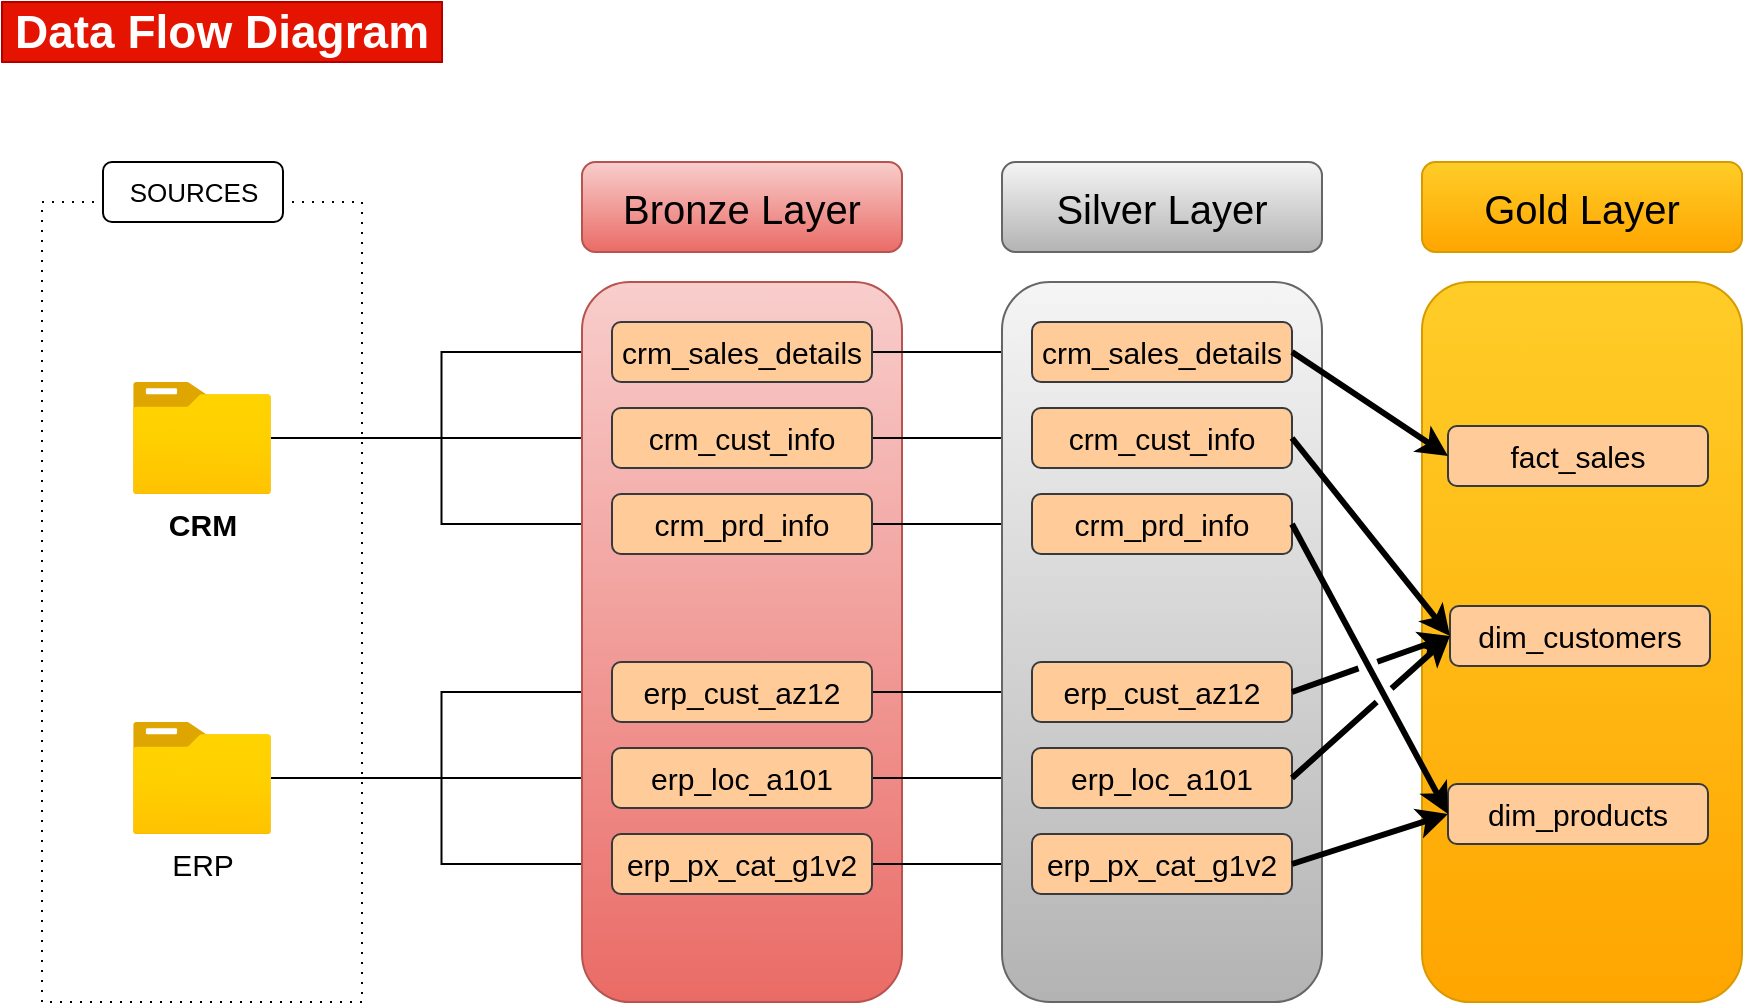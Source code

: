 <mxfile version="28.1.2">
  <diagram name="Page-1" id="QttzfYAYgpauJIImX8hm">
    <mxGraphModel dx="965" dy="640" grid="1" gridSize="10" guides="1" tooltips="1" connect="1" arrows="1" fold="1" page="1" pageScale="1" pageWidth="850" pageHeight="1100" math="0" shadow="0">
      <root>
        <mxCell id="0" />
        <mxCell id="1" parent="0" />
        <mxCell id="dK9NXO_dAXbxeQVogekv-1" value="" style="rounded=0;whiteSpace=wrap;html=1;dashed=1;dashPattern=1 4;" parent="1" vertex="1">
          <mxGeometry x="40" y="120" width="160" height="400" as="geometry" />
        </mxCell>
        <mxCell id="dK9NXO_dAXbxeQVogekv-2" value="SOURCES" style="rounded=1;whiteSpace=wrap;html=1;fontSize=13;" parent="1" vertex="1">
          <mxGeometry x="70.5" y="100" width="90" height="30" as="geometry" />
        </mxCell>
        <mxCell id="dK9NXO_dAXbxeQVogekv-3" value="Data Flow Diagram" style="text;html=1;align=center;verticalAlign=middle;whiteSpace=wrap;rounded=0;fontStyle=1;fontSize=23;fillColor=#e51400;strokeColor=#B20000;fontColor=#ffffff;" parent="1" vertex="1">
          <mxGeometry x="20" y="20" width="220" height="30" as="geometry" />
        </mxCell>
        <mxCell id="dK9NXO_dAXbxeQVogekv-15" style="edgeStyle=orthogonalEdgeStyle;rounded=0;orthogonalLoop=1;jettySize=auto;html=1;entryX=0;entryY=0.5;entryDx=0;entryDy=0;" parent="1" source="dK9NXO_dAXbxeQVogekv-4" target="dK9NXO_dAXbxeQVogekv-13" edge="1">
          <mxGeometry relative="1" as="geometry" />
        </mxCell>
        <mxCell id="dK9NXO_dAXbxeQVogekv-16" style="edgeStyle=orthogonalEdgeStyle;rounded=0;orthogonalLoop=1;jettySize=auto;html=1;" parent="1" source="dK9NXO_dAXbxeQVogekv-4" target="dK9NXO_dAXbxeQVogekv-12" edge="1">
          <mxGeometry relative="1" as="geometry" />
        </mxCell>
        <mxCell id="dK9NXO_dAXbxeQVogekv-17" style="edgeStyle=orthogonalEdgeStyle;rounded=0;orthogonalLoop=1;jettySize=auto;html=1;entryX=0;entryY=0.5;entryDx=0;entryDy=0;" parent="1" source="dK9NXO_dAXbxeQVogekv-4" target="dK9NXO_dAXbxeQVogekv-14" edge="1">
          <mxGeometry relative="1" as="geometry" />
        </mxCell>
        <mxCell id="dK9NXO_dAXbxeQVogekv-4" value="CRM" style="image;aspect=fixed;html=1;points=[];align=center;fontSize=15;image=img/lib/azure2/general/Folder_Blank.svg;fontStyle=1" parent="1" vertex="1">
          <mxGeometry x="85.5" y="210" width="69" height="56.0" as="geometry" />
        </mxCell>
        <mxCell id="dK9NXO_dAXbxeQVogekv-21" style="edgeStyle=orthogonalEdgeStyle;rounded=0;orthogonalLoop=1;jettySize=auto;html=1;" parent="1" source="dK9NXO_dAXbxeQVogekv-7" target="dK9NXO_dAXbxeQVogekv-18" edge="1">
          <mxGeometry relative="1" as="geometry" />
        </mxCell>
        <mxCell id="dK9NXO_dAXbxeQVogekv-22" style="edgeStyle=orthogonalEdgeStyle;rounded=0;orthogonalLoop=1;jettySize=auto;html=1;entryX=0;entryY=0.5;entryDx=0;entryDy=0;" parent="1" source="dK9NXO_dAXbxeQVogekv-7" target="dK9NXO_dAXbxeQVogekv-19" edge="1">
          <mxGeometry relative="1" as="geometry" />
        </mxCell>
        <mxCell id="dK9NXO_dAXbxeQVogekv-23" style="edgeStyle=orthogonalEdgeStyle;rounded=0;orthogonalLoop=1;jettySize=auto;html=1;entryX=0;entryY=0.5;entryDx=0;entryDy=0;" parent="1" source="dK9NXO_dAXbxeQVogekv-7" target="dK9NXO_dAXbxeQVogekv-20" edge="1">
          <mxGeometry relative="1" as="geometry" />
        </mxCell>
        <mxCell id="dK9NXO_dAXbxeQVogekv-7" value="ERP" style="image;aspect=fixed;html=1;points=[];align=center;fontSize=15;image=img/lib/azure2/general/Folder_Blank.svg;" parent="1" vertex="1">
          <mxGeometry x="85.5" y="380" width="69" height="56.0" as="geometry" />
        </mxCell>
        <mxCell id="dK9NXO_dAXbxeQVogekv-9" value="" style="rounded=1;whiteSpace=wrap;html=1;fillColor=#f8cecc;strokeColor=#b85450;fillStyle=solid;labelBorderColor=default;movable=1;resizable=1;rotatable=1;deletable=1;editable=1;locked=0;connectable=1;gradientColor=#ea6b66;" parent="1" vertex="1">
          <mxGeometry x="310" y="160" width="160" height="360" as="geometry" />
        </mxCell>
        <mxCell id="dK9NXO_dAXbxeQVogekv-10" value="Bronze Layer" style="rounded=1;whiteSpace=wrap;html=1;fontSize=20;fillColor=#f8cecc;strokeColor=#b85450;gradientColor=#ea6b66;" parent="1" vertex="1">
          <mxGeometry x="310" y="100" width="160" height="45" as="geometry" />
        </mxCell>
        <mxCell id="tJ13iiuYrcsbf-M7zzSq-15" style="edgeStyle=orthogonalEdgeStyle;rounded=0;orthogonalLoop=1;jettySize=auto;html=1;entryX=0;entryY=0.5;entryDx=0;entryDy=0;" parent="1" source="dK9NXO_dAXbxeQVogekv-12" target="tJ13iiuYrcsbf-M7zzSq-9" edge="1">
          <mxGeometry relative="1" as="geometry" />
        </mxCell>
        <mxCell id="dK9NXO_dAXbxeQVogekv-12" value="crm_sales_details" style="rounded=1;whiteSpace=wrap;html=1;fontSize=15;fillColor=#ffcc99;strokeColor=#36393d;fontColor=#000000;" parent="1" vertex="1">
          <mxGeometry x="325" y="180" width="130" height="30" as="geometry" />
        </mxCell>
        <mxCell id="tJ13iiuYrcsbf-M7zzSq-16" style="edgeStyle=orthogonalEdgeStyle;rounded=0;orthogonalLoop=1;jettySize=auto;html=1;" parent="1" source="dK9NXO_dAXbxeQVogekv-13" target="tJ13iiuYrcsbf-M7zzSq-10" edge="1">
          <mxGeometry relative="1" as="geometry" />
        </mxCell>
        <mxCell id="dK9NXO_dAXbxeQVogekv-13" value="crm_cust_info" style="rounded=1;whiteSpace=wrap;html=1;fontSize=15;fillColor=#ffcc99;strokeColor=#36393d;fontColor=#000000;" parent="1" vertex="1">
          <mxGeometry x="325" y="223" width="130" height="30" as="geometry" />
        </mxCell>
        <mxCell id="tJ13iiuYrcsbf-M7zzSq-17" style="edgeStyle=orthogonalEdgeStyle;rounded=0;orthogonalLoop=1;jettySize=auto;html=1;entryX=0;entryY=0.5;entryDx=0;entryDy=0;" parent="1" source="dK9NXO_dAXbxeQVogekv-14" target="tJ13iiuYrcsbf-M7zzSq-11" edge="1">
          <mxGeometry relative="1" as="geometry" />
        </mxCell>
        <mxCell id="dK9NXO_dAXbxeQVogekv-14" value="crm_prd_info" style="rounded=1;whiteSpace=wrap;html=1;fontSize=15;fillColor=#ffcc99;strokeColor=#36393d;fontColor=#000000;labelBackgroundColor=none;" parent="1" vertex="1">
          <mxGeometry x="325" y="266" width="130" height="30" as="geometry" />
        </mxCell>
        <mxCell id="tJ13iiuYrcsbf-M7zzSq-18" style="edgeStyle=orthogonalEdgeStyle;rounded=0;orthogonalLoop=1;jettySize=auto;html=1;" parent="1" source="dK9NXO_dAXbxeQVogekv-18" target="tJ13iiuYrcsbf-M7zzSq-12" edge="1">
          <mxGeometry relative="1" as="geometry" />
        </mxCell>
        <mxCell id="dK9NXO_dAXbxeQVogekv-18" value="erp_cust_az12" style="rounded=1;whiteSpace=wrap;html=1;fontSize=15;fillColor=#ffcc99;strokeColor=#36393d;fontColor=#000000;" parent="1" vertex="1">
          <mxGeometry x="325" y="350" width="130" height="30" as="geometry" />
        </mxCell>
        <mxCell id="tJ13iiuYrcsbf-M7zzSq-19" style="edgeStyle=orthogonalEdgeStyle;rounded=0;orthogonalLoop=1;jettySize=auto;html=1;" parent="1" source="dK9NXO_dAXbxeQVogekv-19" target="tJ13iiuYrcsbf-M7zzSq-13" edge="1">
          <mxGeometry relative="1" as="geometry" />
        </mxCell>
        <mxCell id="dK9NXO_dAXbxeQVogekv-19" value="erp_loc_a101" style="rounded=1;whiteSpace=wrap;html=1;fontSize=15;fillColor=#ffcc99;strokeColor=#36393d;fontColor=#000000;" parent="1" vertex="1">
          <mxGeometry x="325" y="393" width="130" height="30" as="geometry" />
        </mxCell>
        <mxCell id="tJ13iiuYrcsbf-M7zzSq-20" style="edgeStyle=orthogonalEdgeStyle;rounded=0;orthogonalLoop=1;jettySize=auto;html=1;entryX=0;entryY=0.5;entryDx=0;entryDy=0;" parent="1" source="dK9NXO_dAXbxeQVogekv-20" target="tJ13iiuYrcsbf-M7zzSq-14" edge="1">
          <mxGeometry relative="1" as="geometry" />
        </mxCell>
        <mxCell id="dK9NXO_dAXbxeQVogekv-20" value="erp_px_cat_g1v2" style="rounded=1;whiteSpace=wrap;html=1;fontSize=15;fillColor=#ffcc99;strokeColor=#36393d;fontColor=#000000;" parent="1" vertex="1">
          <mxGeometry x="325" y="436" width="130" height="30" as="geometry" />
        </mxCell>
        <mxCell id="tJ13iiuYrcsbf-M7zzSq-7" value="" style="rounded=1;whiteSpace=wrap;html=1;fillColor=#f5f5f5;strokeColor=#666666;fillStyle=hatch;labelBorderColor=default;movable=1;resizable=1;rotatable=1;deletable=1;editable=1;locked=0;connectable=1;gradientColor=#b3b3b3;gradientDirection=south;" parent="1" vertex="1">
          <mxGeometry x="520" y="160" width="160" height="360" as="geometry" />
        </mxCell>
        <mxCell id="tJ13iiuYrcsbf-M7zzSq-8" value="Silver Layer" style="rounded=1;whiteSpace=wrap;html=1;fontSize=20;fillColor=#f5f5f5;strokeColor=#666666;gradientColor=#b3b3b3;fontColor=#000000;" parent="1" vertex="1">
          <mxGeometry x="520" y="100" width="160" height="45" as="geometry" />
        </mxCell>
        <mxCell id="tJ13iiuYrcsbf-M7zzSq-9" value="crm_sales_details" style="rounded=1;whiteSpace=wrap;html=1;fontSize=15;fillColor=#ffcc99;strokeColor=#36393d;fontColor=#000000;" parent="1" vertex="1">
          <mxGeometry x="535" y="180" width="130" height="30" as="geometry" />
        </mxCell>
        <mxCell id="tJ13iiuYrcsbf-M7zzSq-10" value="crm_cust_info" style="rounded=1;whiteSpace=wrap;html=1;fontSize=15;fillColor=#ffcc99;strokeColor=#36393d;fontColor=#000000;" parent="1" vertex="1">
          <mxGeometry x="535" y="223" width="130" height="30" as="geometry" />
        </mxCell>
        <mxCell id="tJ13iiuYrcsbf-M7zzSq-11" value="crm_prd_info" style="rounded=1;whiteSpace=wrap;html=1;fontSize=15;fillColor=#ffcc99;strokeColor=#36393d;fontColor=#000000;" parent="1" vertex="1">
          <mxGeometry x="535" y="266" width="130" height="30" as="geometry" />
        </mxCell>
        <mxCell id="tJ13iiuYrcsbf-M7zzSq-12" value="erp_cust_az12" style="rounded=1;whiteSpace=wrap;html=1;fontSize=15;fillColor=#ffcc99;strokeColor=#36393d;fontColor=#000000;" parent="1" vertex="1">
          <mxGeometry x="535" y="350" width="130" height="30" as="geometry" />
        </mxCell>
        <mxCell id="tJ13iiuYrcsbf-M7zzSq-13" value="erp_loc_a101" style="rounded=1;whiteSpace=wrap;html=1;fontSize=15;fillColor=#ffcc99;strokeColor=#36393d;fontColor=#000000;" parent="1" vertex="1">
          <mxGeometry x="535" y="393" width="130" height="30" as="geometry" />
        </mxCell>
        <mxCell id="tJ13iiuYrcsbf-M7zzSq-14" value="erp_px_cat_g1v2" style="rounded=1;whiteSpace=wrap;html=1;fontSize=15;fillColor=#ffcc99;strokeColor=#36393d;fontColor=#000000;" parent="1" vertex="1">
          <mxGeometry x="535" y="436" width="130" height="30" as="geometry" />
        </mxCell>
        <mxCell id="0c-f014gYlnDdFGOO1NY-8" value="" style="rounded=1;whiteSpace=wrap;html=1;fillColor=#ffcd28;strokeColor=#d79b00;fillStyle=hatch;labelBorderColor=default;movable=1;resizable=1;rotatable=1;deletable=1;editable=1;locked=0;connectable=1;gradientColor=#ffa500;" vertex="1" parent="1">
          <mxGeometry x="730" y="160" width="160" height="360" as="geometry" />
        </mxCell>
        <mxCell id="0c-f014gYlnDdFGOO1NY-9" value="fact_sales" style="rounded=1;whiteSpace=wrap;html=1;fontSize=15;fillColor=#ffcc99;strokeColor=#36393d;fontColor=#000000;" vertex="1" parent="1">
          <mxGeometry x="743" y="232" width="130" height="30" as="geometry" />
        </mxCell>
        <mxCell id="0c-f014gYlnDdFGOO1NY-10" value="dim_customers" style="rounded=1;whiteSpace=wrap;html=1;fontSize=15;fillColor=#ffcc99;strokeColor=#36393d;fontColor=#000000;" vertex="1" parent="1">
          <mxGeometry x="744" y="322" width="130" height="30" as="geometry" />
        </mxCell>
        <mxCell id="0c-f014gYlnDdFGOO1NY-11" value="dim_products" style="rounded=1;whiteSpace=wrap;html=1;fontSize=15;fillColor=#ffcc99;strokeColor=#36393d;fontColor=#000000;" vertex="1" parent="1">
          <mxGeometry x="743" y="411" width="130" height="30" as="geometry" />
        </mxCell>
        <mxCell id="0c-f014gYlnDdFGOO1NY-15" value="Gold Layer" style="rounded=1;whiteSpace=wrap;html=1;fontSize=20;fillColor=#ffcd28;strokeColor=#d79b00;gradientColor=#ffa500;" vertex="1" parent="1">
          <mxGeometry x="730" y="100" width="160" height="45" as="geometry" />
        </mxCell>
        <mxCell id="0c-f014gYlnDdFGOO1NY-16" value="" style="endArrow=classic;html=1;rounded=0;exitX=1;exitY=0.5;exitDx=0;exitDy=0;entryX=0;entryY=0.5;entryDx=0;entryDy=0;strokeWidth=3;" edge="1" parent="1" source="tJ13iiuYrcsbf-M7zzSq-9" target="0c-f014gYlnDdFGOO1NY-9">
          <mxGeometry width="50" height="50" relative="1" as="geometry">
            <mxPoint x="670" y="230" as="sourcePoint" />
            <mxPoint x="720" y="180" as="targetPoint" />
          </mxGeometry>
        </mxCell>
        <mxCell id="0c-f014gYlnDdFGOO1NY-18" value="" style="endArrow=classic;html=1;rounded=0;exitX=1;exitY=0.5;exitDx=0;exitDy=0;entryX=0;entryY=0.5;entryDx=0;entryDy=0;jumpStyle=gap;strokeWidth=3;" edge="1" parent="1" source="tJ13iiuYrcsbf-M7zzSq-10" target="0c-f014gYlnDdFGOO1NY-10">
          <mxGeometry width="50" height="50" relative="1" as="geometry">
            <mxPoint x="680" y="320" as="sourcePoint" />
            <mxPoint x="758" y="372" as="targetPoint" />
          </mxGeometry>
        </mxCell>
        <mxCell id="0c-f014gYlnDdFGOO1NY-19" value="" style="endArrow=classic;html=1;rounded=0;exitX=1;exitY=0.5;exitDx=0;exitDy=0;entryX=0;entryY=0.5;entryDx=0;entryDy=0;jumpStyle=gap;strokeWidth=3;" edge="1" parent="1" source="tJ13iiuYrcsbf-M7zzSq-11" target="0c-f014gYlnDdFGOO1NY-11">
          <mxGeometry width="50" height="50" relative="1" as="geometry">
            <mxPoint x="680" y="300" as="sourcePoint" />
            <mxPoint x="740" y="340" as="targetPoint" />
          </mxGeometry>
        </mxCell>
        <mxCell id="0c-f014gYlnDdFGOO1NY-20" value="" style="endArrow=classic;html=1;rounded=0;exitX=1;exitY=0.5;exitDx=0;exitDy=0;entryX=0;entryY=0.5;entryDx=0;entryDy=0;jumpStyle=gap;strokeWidth=3;" edge="1" parent="1" source="tJ13iiuYrcsbf-M7zzSq-12" target="0c-f014gYlnDdFGOO1NY-10">
          <mxGeometry width="50" height="50" relative="1" as="geometry">
            <mxPoint x="660" y="390" as="sourcePoint" />
            <mxPoint x="738" y="442" as="targetPoint" />
          </mxGeometry>
        </mxCell>
        <mxCell id="0c-f014gYlnDdFGOO1NY-21" value="" style="endArrow=classic;html=1;rounded=0;exitX=1;exitY=0.5;exitDx=0;exitDy=0;entryX=0;entryY=0.5;entryDx=0;entryDy=0;jumpStyle=gap;strokeWidth=3;" edge="1" parent="1" source="tJ13iiuYrcsbf-M7zzSq-13" target="0c-f014gYlnDdFGOO1NY-10">
          <mxGeometry width="50" height="50" relative="1" as="geometry">
            <mxPoint x="680" y="400" as="sourcePoint" />
            <mxPoint x="744" y="330" as="targetPoint" />
          </mxGeometry>
        </mxCell>
        <mxCell id="0c-f014gYlnDdFGOO1NY-22" value="" style="endArrow=classic;html=1;rounded=0;exitX=1;exitY=0.5;exitDx=0;exitDy=0;entryX=0;entryY=0.5;entryDx=0;entryDy=0;jumpStyle=gap;strokeWidth=3;" edge="1" parent="1" source="tJ13iiuYrcsbf-M7zzSq-14" target="0c-f014gYlnDdFGOO1NY-11">
          <mxGeometry width="50" height="50" relative="1" as="geometry">
            <mxPoint x="680" y="440" as="sourcePoint" />
            <mxPoint x="758" y="492" as="targetPoint" />
          </mxGeometry>
        </mxCell>
      </root>
    </mxGraphModel>
  </diagram>
</mxfile>
